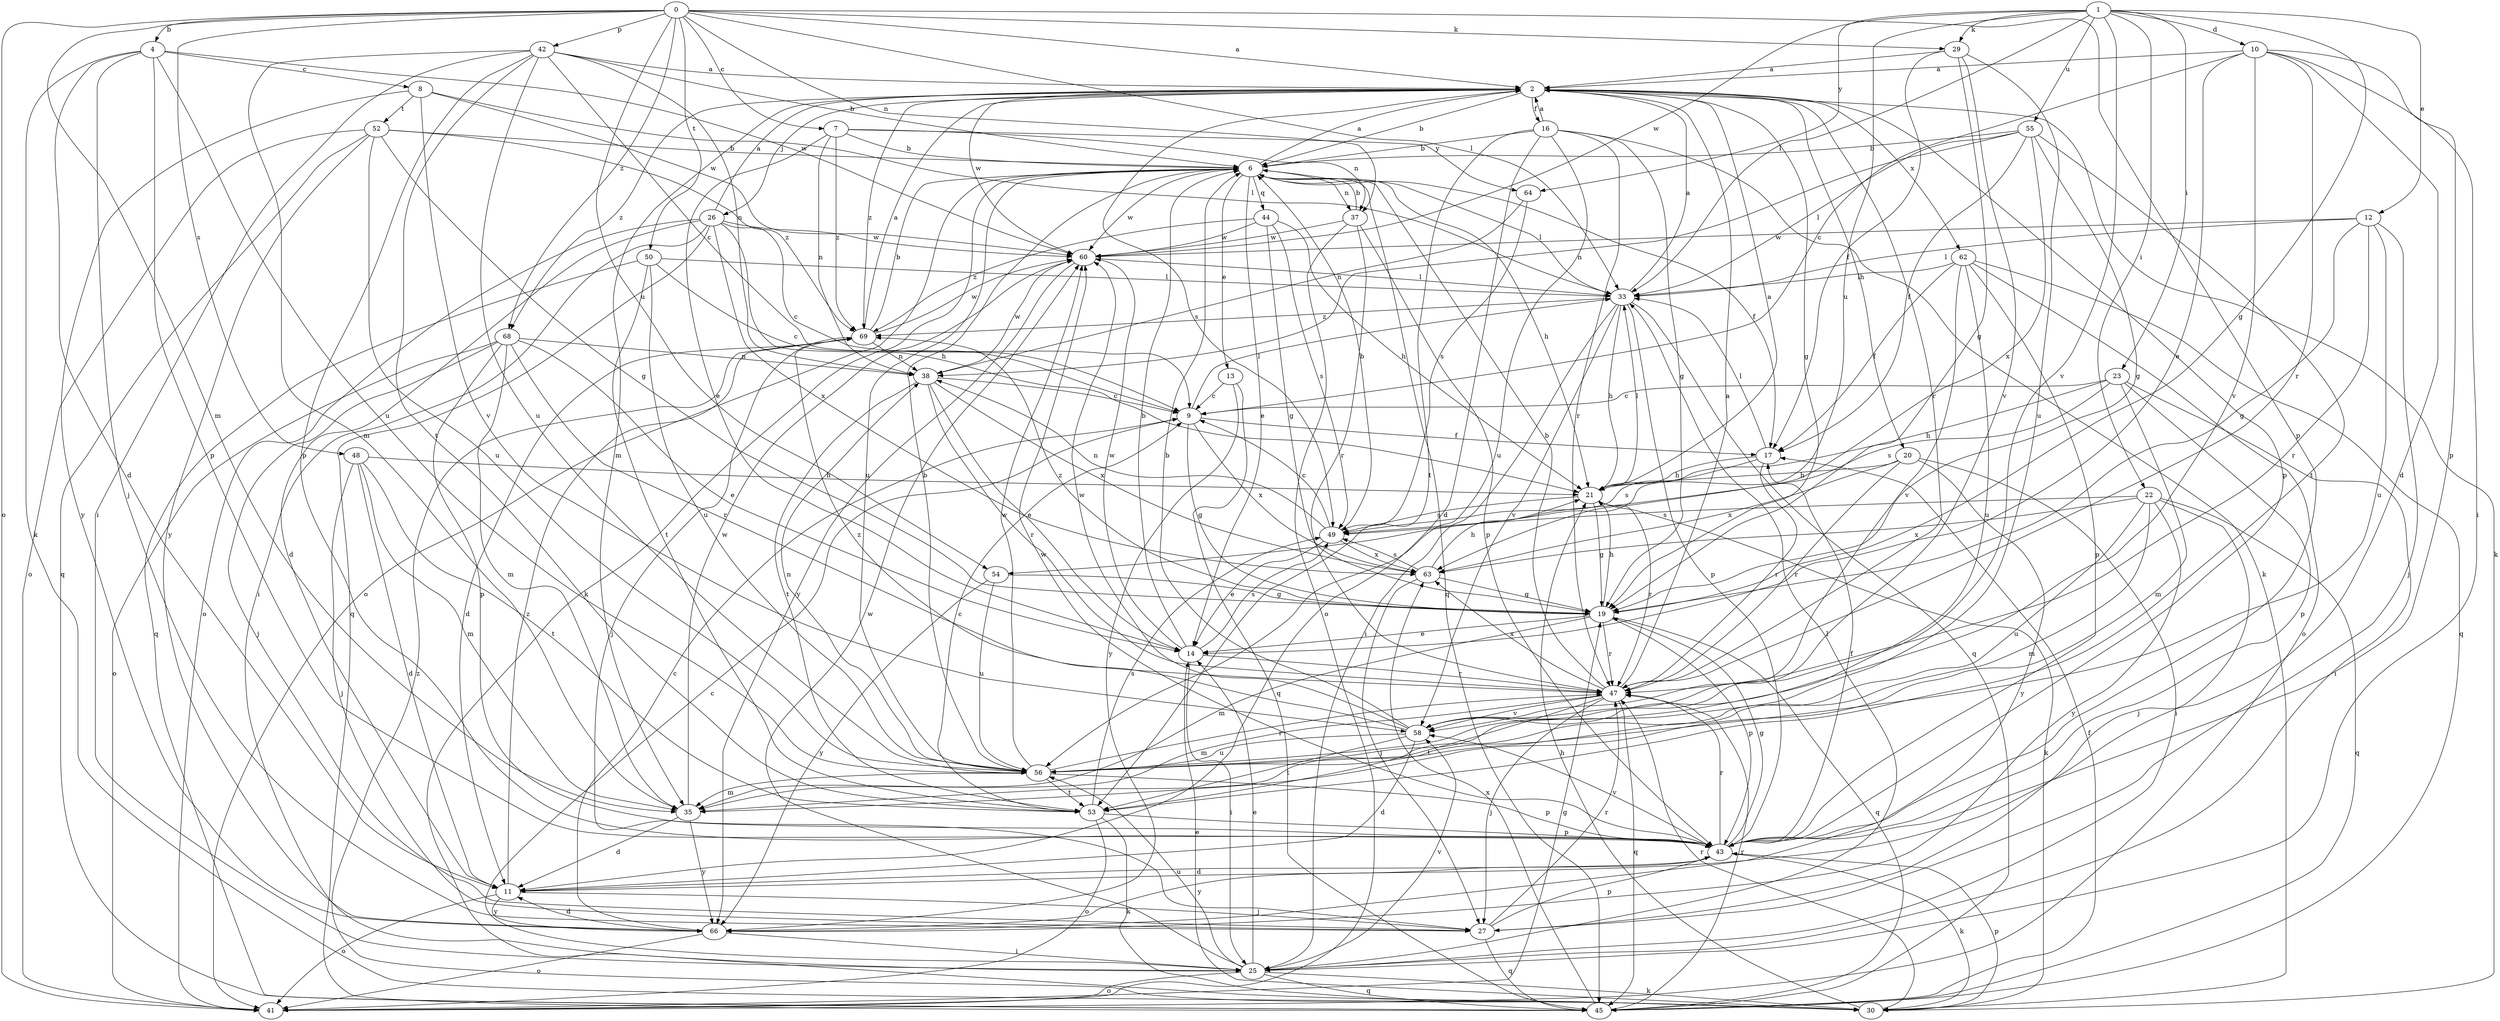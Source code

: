 strict digraph  {
0;
1;
2;
4;
6;
7;
8;
9;
10;
11;
12;
13;
14;
16;
17;
19;
20;
21;
22;
23;
25;
26;
27;
29;
30;
33;
35;
37;
38;
41;
42;
43;
44;
45;
47;
48;
49;
50;
52;
53;
54;
55;
56;
58;
60;
62;
63;
64;
66;
68;
69;
0 -> 2  [label=a];
0 -> 4  [label=b];
0 -> 7  [label=c];
0 -> 29  [label=k];
0 -> 33  [label=l];
0 -> 35  [label=m];
0 -> 37  [label=n];
0 -> 41  [label=o];
0 -> 42  [label=p];
0 -> 43  [label=p];
0 -> 48  [label=s];
0 -> 50  [label=t];
0 -> 54  [label=u];
0 -> 68  [label=z];
1 -> 10  [label=d];
1 -> 12  [label=e];
1 -> 19  [label=g];
1 -> 22  [label=i];
1 -> 23  [label=i];
1 -> 29  [label=k];
1 -> 33  [label=l];
1 -> 54  [label=u];
1 -> 55  [label=u];
1 -> 58  [label=v];
1 -> 60  [label=w];
1 -> 64  [label=y];
2 -> 6  [label=b];
2 -> 16  [label=f];
2 -> 19  [label=g];
2 -> 20  [label=h];
2 -> 26  [label=j];
2 -> 30  [label=k];
2 -> 35  [label=m];
2 -> 43  [label=p];
2 -> 47  [label=r];
2 -> 49  [label=s];
2 -> 60  [label=w];
2 -> 62  [label=x];
2 -> 68  [label=z];
2 -> 69  [label=z];
4 -> 8  [label=c];
4 -> 11  [label=d];
4 -> 27  [label=j];
4 -> 30  [label=k];
4 -> 43  [label=p];
4 -> 56  [label=u];
4 -> 60  [label=w];
6 -> 2  [label=a];
6 -> 13  [label=e];
6 -> 14  [label=e];
6 -> 17  [label=f];
6 -> 21  [label=h];
6 -> 30  [label=k];
6 -> 33  [label=l];
6 -> 37  [label=n];
6 -> 41  [label=o];
6 -> 44  [label=q];
6 -> 45  [label=q];
6 -> 56  [label=u];
6 -> 60  [label=w];
7 -> 6  [label=b];
7 -> 14  [label=e];
7 -> 37  [label=n];
7 -> 38  [label=n];
7 -> 64  [label=y];
7 -> 69  [label=z];
8 -> 33  [label=l];
8 -> 52  [label=t];
8 -> 58  [label=v];
8 -> 60  [label=w];
8 -> 66  [label=y];
9 -> 17  [label=f];
9 -> 19  [label=g];
9 -> 33  [label=l];
9 -> 63  [label=x];
10 -> 2  [label=a];
10 -> 9  [label=c];
10 -> 11  [label=d];
10 -> 14  [label=e];
10 -> 25  [label=i];
10 -> 43  [label=p];
10 -> 47  [label=r];
10 -> 58  [label=v];
11 -> 27  [label=j];
11 -> 41  [label=o];
11 -> 66  [label=y];
11 -> 69  [label=z];
12 -> 19  [label=g];
12 -> 27  [label=j];
12 -> 33  [label=l];
12 -> 47  [label=r];
12 -> 56  [label=u];
12 -> 60  [label=w];
13 -> 9  [label=c];
13 -> 45  [label=q];
13 -> 66  [label=y];
14 -> 6  [label=b];
14 -> 25  [label=i];
14 -> 47  [label=r];
14 -> 49  [label=s];
14 -> 60  [label=w];
16 -> 2  [label=a];
16 -> 6  [label=b];
16 -> 11  [label=d];
16 -> 19  [label=g];
16 -> 30  [label=k];
16 -> 47  [label=r];
16 -> 53  [label=t];
16 -> 56  [label=u];
17 -> 21  [label=h];
17 -> 33  [label=l];
17 -> 47  [label=r];
17 -> 49  [label=s];
19 -> 14  [label=e];
19 -> 21  [label=h];
19 -> 35  [label=m];
19 -> 43  [label=p];
19 -> 45  [label=q];
19 -> 47  [label=r];
19 -> 69  [label=z];
20 -> 21  [label=h];
20 -> 25  [label=i];
20 -> 47  [label=r];
20 -> 63  [label=x];
20 -> 66  [label=y];
21 -> 2  [label=a];
21 -> 19  [label=g];
21 -> 30  [label=k];
21 -> 33  [label=l];
21 -> 47  [label=r];
21 -> 49  [label=s];
22 -> 27  [label=j];
22 -> 35  [label=m];
22 -> 45  [label=q];
22 -> 49  [label=s];
22 -> 56  [label=u];
22 -> 63  [label=x];
22 -> 66  [label=y];
23 -> 9  [label=c];
23 -> 21  [label=h];
23 -> 25  [label=i];
23 -> 35  [label=m];
23 -> 43  [label=p];
23 -> 49  [label=s];
25 -> 9  [label=c];
25 -> 14  [label=e];
25 -> 30  [label=k];
25 -> 33  [label=l];
25 -> 41  [label=o];
25 -> 45  [label=q];
25 -> 56  [label=u];
25 -> 58  [label=v];
25 -> 60  [label=w];
26 -> 2  [label=a];
26 -> 9  [label=c];
26 -> 11  [label=d];
26 -> 21  [label=h];
26 -> 25  [label=i];
26 -> 41  [label=o];
26 -> 45  [label=q];
26 -> 60  [label=w];
26 -> 63  [label=x];
27 -> 43  [label=p];
27 -> 45  [label=q];
27 -> 47  [label=r];
29 -> 2  [label=a];
29 -> 17  [label=f];
29 -> 19  [label=g];
29 -> 56  [label=u];
29 -> 58  [label=v];
30 -> 14  [label=e];
30 -> 21  [label=h];
30 -> 43  [label=p];
30 -> 47  [label=r];
30 -> 69  [label=z];
33 -> 2  [label=a];
33 -> 21  [label=h];
33 -> 25  [label=i];
33 -> 43  [label=p];
33 -> 45  [label=q];
33 -> 58  [label=v];
33 -> 69  [label=z];
35 -> 11  [label=d];
35 -> 60  [label=w];
35 -> 66  [label=y];
37 -> 6  [label=b];
37 -> 41  [label=o];
37 -> 43  [label=p];
37 -> 47  [label=r];
37 -> 60  [label=w];
38 -> 9  [label=c];
38 -> 14  [label=e];
38 -> 47  [label=r];
38 -> 53  [label=t];
38 -> 60  [label=w];
38 -> 63  [label=x];
41 -> 19  [label=g];
42 -> 2  [label=a];
42 -> 6  [label=b];
42 -> 9  [label=c];
42 -> 25  [label=i];
42 -> 35  [label=m];
42 -> 38  [label=n];
42 -> 43  [label=p];
42 -> 53  [label=t];
42 -> 56  [label=u];
43 -> 11  [label=d];
43 -> 17  [label=f];
43 -> 19  [label=g];
43 -> 30  [label=k];
43 -> 47  [label=r];
43 -> 58  [label=v];
43 -> 60  [label=w];
43 -> 66  [label=y];
44 -> 19  [label=g];
44 -> 21  [label=h];
44 -> 49  [label=s];
44 -> 60  [label=w];
44 -> 69  [label=z];
45 -> 17  [label=f];
45 -> 47  [label=r];
45 -> 63  [label=x];
47 -> 2  [label=a];
47 -> 6  [label=b];
47 -> 27  [label=j];
47 -> 35  [label=m];
47 -> 45  [label=q];
47 -> 53  [label=t];
47 -> 58  [label=v];
47 -> 63  [label=x];
48 -> 11  [label=d];
48 -> 21  [label=h];
48 -> 27  [label=j];
48 -> 35  [label=m];
48 -> 53  [label=t];
49 -> 6  [label=b];
49 -> 9  [label=c];
49 -> 14  [label=e];
49 -> 38  [label=n];
49 -> 63  [label=x];
50 -> 9  [label=c];
50 -> 33  [label=l];
50 -> 45  [label=q];
50 -> 53  [label=t];
50 -> 56  [label=u];
52 -> 6  [label=b];
52 -> 19  [label=g];
52 -> 41  [label=o];
52 -> 45  [label=q];
52 -> 56  [label=u];
52 -> 66  [label=y];
52 -> 69  [label=z];
53 -> 9  [label=c];
53 -> 30  [label=k];
53 -> 41  [label=o];
53 -> 43  [label=p];
53 -> 49  [label=s];
54 -> 19  [label=g];
54 -> 56  [label=u];
54 -> 66  [label=y];
55 -> 6  [label=b];
55 -> 17  [label=f];
55 -> 19  [label=g];
55 -> 33  [label=l];
55 -> 38  [label=n];
55 -> 53  [label=t];
55 -> 63  [label=x];
56 -> 6  [label=b];
56 -> 35  [label=m];
56 -> 38  [label=n];
56 -> 43  [label=p];
56 -> 47  [label=r];
56 -> 53  [label=t];
56 -> 60  [label=w];
58 -> 6  [label=b];
58 -> 11  [label=d];
58 -> 53  [label=t];
58 -> 56  [label=u];
58 -> 60  [label=w];
58 -> 69  [label=z];
60 -> 33  [label=l];
60 -> 66  [label=y];
62 -> 17  [label=f];
62 -> 33  [label=l];
62 -> 41  [label=o];
62 -> 43  [label=p];
62 -> 45  [label=q];
62 -> 56  [label=u];
62 -> 58  [label=v];
63 -> 19  [label=g];
63 -> 21  [label=h];
63 -> 27  [label=j];
63 -> 49  [label=s];
64 -> 38  [label=n];
64 -> 49  [label=s];
66 -> 9  [label=c];
66 -> 11  [label=d];
66 -> 25  [label=i];
66 -> 41  [label=o];
68 -> 14  [label=e];
68 -> 27  [label=j];
68 -> 35  [label=m];
68 -> 38  [label=n];
68 -> 41  [label=o];
68 -> 43  [label=p];
68 -> 47  [label=r];
69 -> 2  [label=a];
69 -> 6  [label=b];
69 -> 11  [label=d];
69 -> 27  [label=j];
69 -> 38  [label=n];
69 -> 60  [label=w];
}
